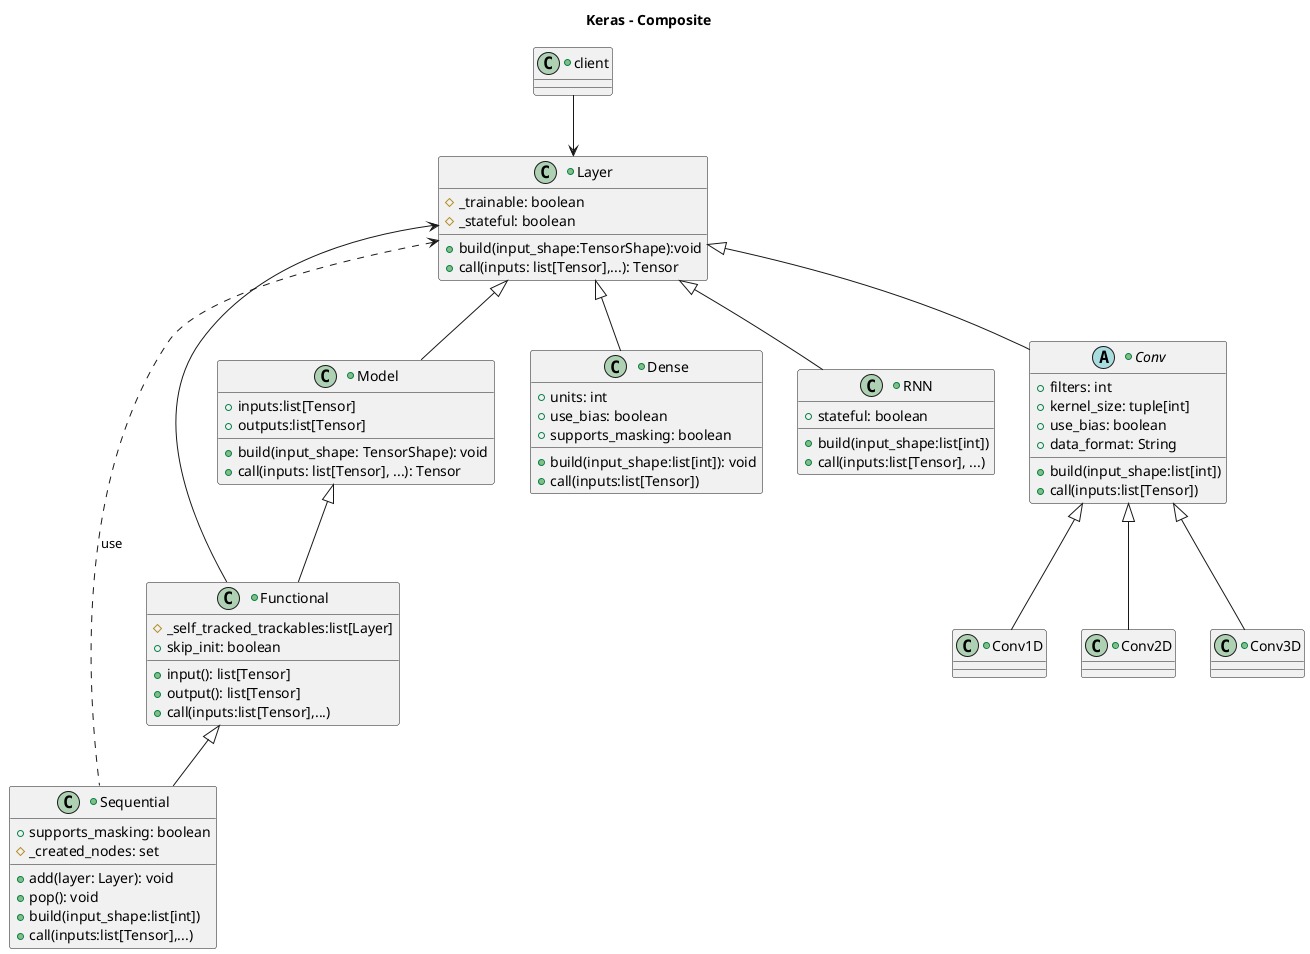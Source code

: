 @startuml

title Keras - Composite

+class Layer {
    +build(input_shape:TensorShape):void
    +call(inputs: list[Tensor],...): Tensor
    #_trainable: boolean
    #_stateful: boolean
} 

+class Model extends Layer{
    +build(input_shape: TensorShape): void
    +call(inputs: list[Tensor], ...): Tensor
    +inputs:list[Tensor]
    +outputs:list[Tensor]
}

+class Dense extends Layer {
    +build(input_shape:list[int]): void
    +call(inputs:list[Tensor])
    +units: int
    +use_bias: boolean
    +supports_masking: boolean
}

+class RNN extends Layer {
    +build(input_shape:list[int])
    +call(inputs:list[Tensor], ...)
    +stateful: boolean
}
+class client{

}
+abstract class Conv extends Layer {
    +build(input_shape:list[int])
    +call(inputs:list[Tensor])
    +filters: int
    +kernel_size: tuple[int]
    +use_bias: boolean
    +data_format: String
}
+class Conv1D extends Conv{
    
}
+class Conv2D extends Conv{

}
+class Conv3D extends Conv{
    
}

+class Functional extends Model {
    #_self_tracked_trackables:list[Layer]
    +input(): list[Tensor]
    +output(): list[Tensor]
    +call(inputs:list[Tensor],...)
    +skip_init: boolean
}

+class Sequential extends Functional {
    +add(layer: Layer): void
    +pop(): void
    +build(input_shape:list[int])
    +call(inputs:list[Tensor],...)
    +supports_masking: boolean
    #_created_nodes: set

}

Sequential .left.> Layer : use
Functional -left-> Layer
client --> Layer



@enduml
